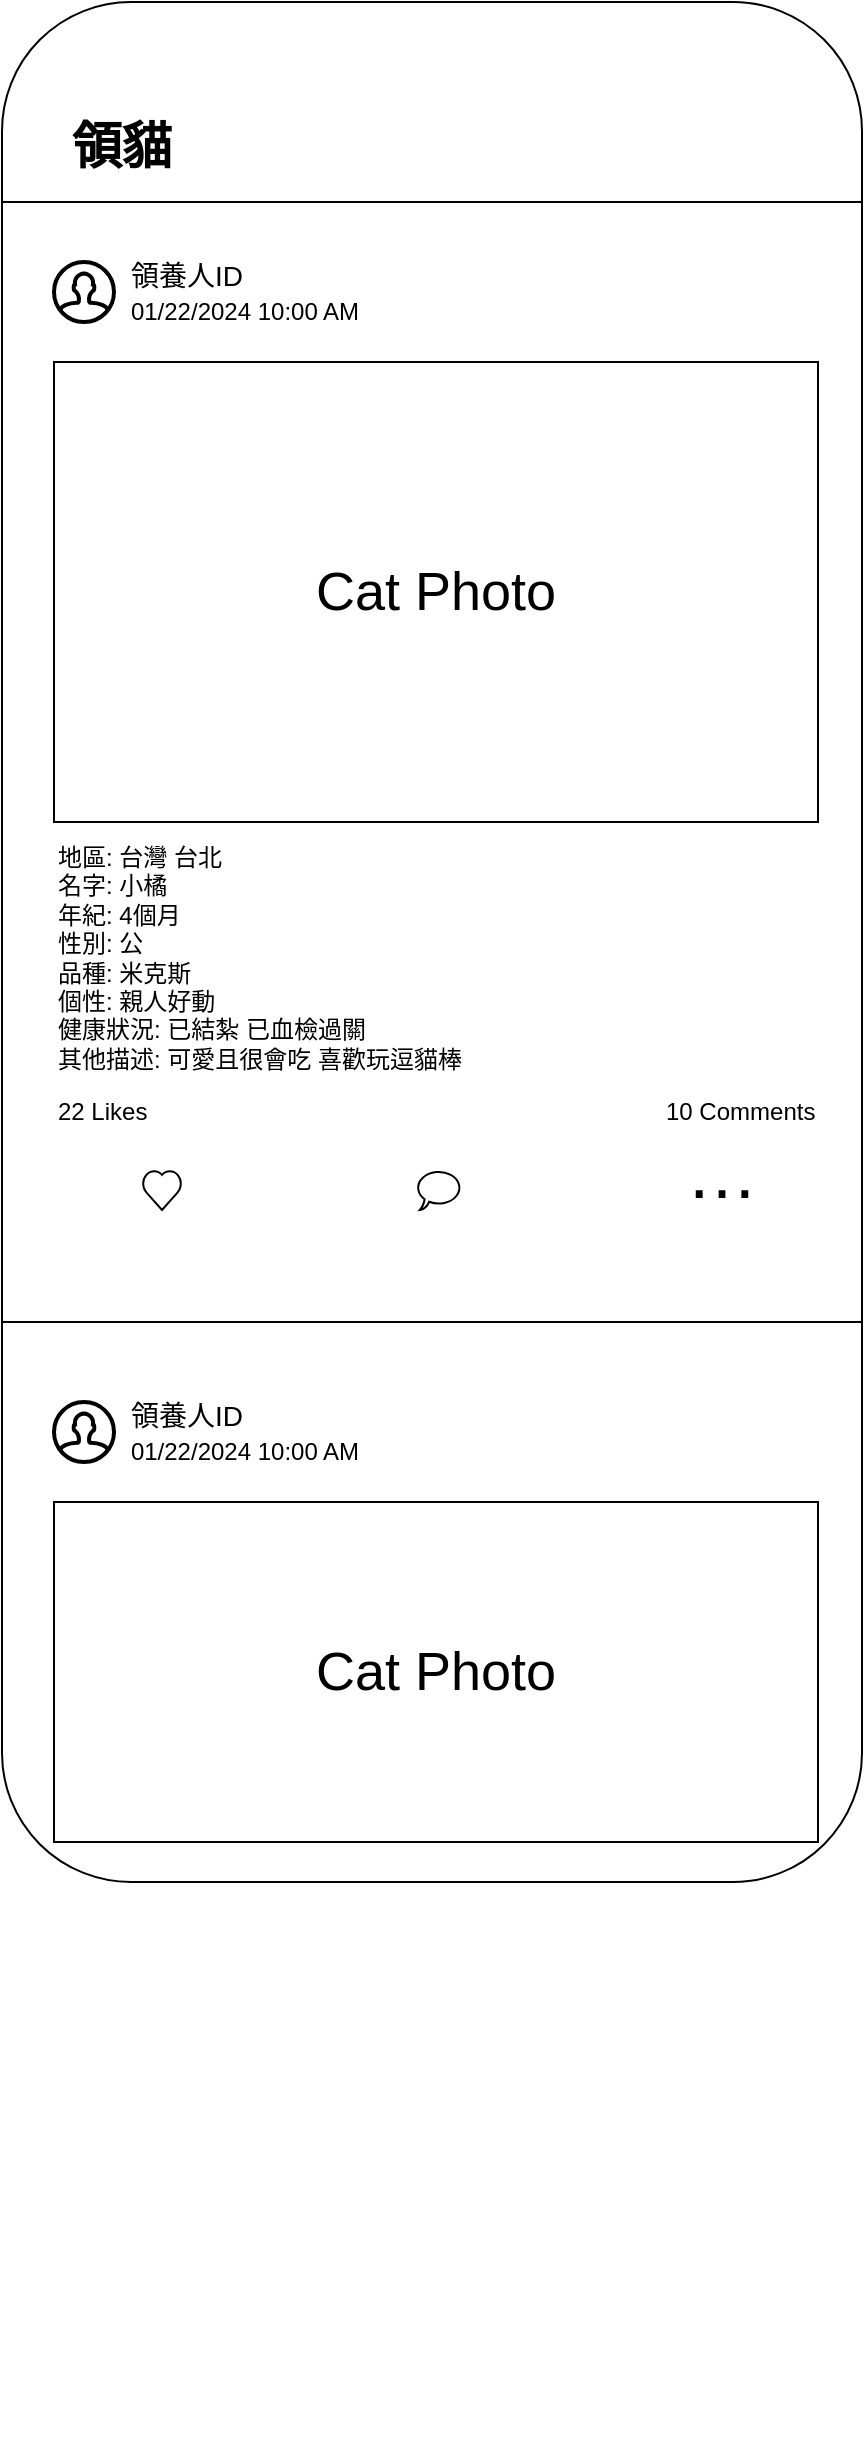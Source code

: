 <mxfile version="22.1.21" type="github" pages="2">
  <diagram id="QnVTmWq5xUba2y7RDh1D" name="UI/UX">
    <mxGraphModel dx="2230" dy="1186" grid="1" gridSize="10" guides="1" tooltips="1" connect="1" arrows="1" fold="1" page="0" pageScale="1" pageWidth="827" pageHeight="1169" math="0" shadow="0">
      <root>
        <mxCell id="0" />
        <mxCell id="1" parent="0" />
        <mxCell id="accKyd6x7aefpEtvY4uS-2" value="" style="rounded=1;whiteSpace=wrap;html=1;" vertex="1" parent="1">
          <mxGeometry x="-680" y="-160" width="430" height="940" as="geometry" />
        </mxCell>
        <mxCell id="accKyd6x7aefpEtvY4uS-23" value="" style="group" vertex="1" connectable="0" parent="1">
          <mxGeometry x="-680" y="510" width="430" height="560" as="geometry" />
        </mxCell>
        <mxCell id="accKyd6x7aefpEtvY4uS-25" value="&lt;font style=&quot;font-size: 27px;&quot;&gt;Cat Photo&lt;/font&gt;" style="rounded=0;whiteSpace=wrap;html=1;" vertex="1" parent="accKyd6x7aefpEtvY4uS-23">
          <mxGeometry x="26" y="80" width="382" height="170" as="geometry" />
        </mxCell>
        <mxCell id="accKyd6x7aefpEtvY4uS-26" value="" style="group" vertex="1" connectable="0" parent="accKyd6x7aefpEtvY4uS-23">
          <mxGeometry x="26" y="22" width="160" height="48" as="geometry" />
        </mxCell>
        <mxCell id="accKyd6x7aefpEtvY4uS-27" value="" style="html=1;verticalLabelPosition=bottom;align=center;labelBackgroundColor=#ffffff;verticalAlign=top;strokeWidth=2;strokeColor=#000000;shadow=0;dashed=0;shape=mxgraph.ios7.icons.user;" vertex="1" parent="accKyd6x7aefpEtvY4uS-26">
          <mxGeometry y="8" width="30" height="30" as="geometry" />
        </mxCell>
        <mxCell id="accKyd6x7aefpEtvY4uS-28" value="&lt;span style=&quot;font-size: 14px;&quot;&gt;領養人ID&lt;/span&gt;" style="text;html=1;strokeColor=none;fillColor=none;align=center;verticalAlign=middle;whiteSpace=wrap;rounded=0;" vertex="1" parent="accKyd6x7aefpEtvY4uS-26">
          <mxGeometry x="32" width="69" height="30" as="geometry" />
        </mxCell>
        <mxCell id="accKyd6x7aefpEtvY4uS-29" value="01/22/2024 10:00 AM" style="text;html=1;strokeColor=none;fillColor=none;align=center;verticalAlign=middle;whiteSpace=wrap;rounded=0;" vertex="1" parent="accKyd6x7aefpEtvY4uS-26">
          <mxGeometry x="31" y="18" width="129" height="30" as="geometry" />
        </mxCell>
        <mxCell id="accKyd6x7aefpEtvY4uS-3" value="&lt;h1 style=&quot;font-size: 25px;&quot;&gt;&lt;font style=&quot;font-size: 25px;&quot;&gt;領貓&lt;/font&gt;&lt;/h1&gt;&lt;p style=&quot;font-size: 25px;&quot;&gt;&lt;font style=&quot;font-size: 25px;&quot;&gt;.&lt;/font&gt;&lt;/p&gt;" style="text;html=1;strokeColor=none;fillColor=none;spacing=5;spacingTop=-20;whiteSpace=wrap;overflow=hidden;rounded=0;" vertex="1" parent="1">
          <mxGeometry x="-650" y="-110" width="190" height="50" as="geometry" />
        </mxCell>
        <mxCell id="accKyd6x7aefpEtvY4uS-22" value="" style="group" vertex="1" connectable="0" parent="1">
          <mxGeometry x="-680" y="-60" width="430" height="560" as="geometry" />
        </mxCell>
        <mxCell id="accKyd6x7aefpEtvY4uS-4" value="" style="rounded=0;whiteSpace=wrap;html=1;" vertex="1" parent="accKyd6x7aefpEtvY4uS-22">
          <mxGeometry width="430" height="560" as="geometry" />
        </mxCell>
        <mxCell id="accKyd6x7aefpEtvY4uS-9" value="&lt;font style=&quot;font-size: 27px;&quot;&gt;Cat Photo&lt;/font&gt;" style="rounded=0;whiteSpace=wrap;html=1;" vertex="1" parent="accKyd6x7aefpEtvY4uS-22">
          <mxGeometry x="26" y="80" width="382" height="230" as="geometry" />
        </mxCell>
        <mxCell id="accKyd6x7aefpEtvY4uS-10" value="" style="group" vertex="1" connectable="0" parent="accKyd6x7aefpEtvY4uS-22">
          <mxGeometry x="26" y="22" width="160" height="48" as="geometry" />
        </mxCell>
        <mxCell id="accKyd6x7aefpEtvY4uS-6" value="" style="html=1;verticalLabelPosition=bottom;align=center;labelBackgroundColor=#ffffff;verticalAlign=top;strokeWidth=2;strokeColor=#000000;shadow=0;dashed=0;shape=mxgraph.ios7.icons.user;" vertex="1" parent="accKyd6x7aefpEtvY4uS-10">
          <mxGeometry y="8" width="30" height="30" as="geometry" />
        </mxCell>
        <mxCell id="accKyd6x7aefpEtvY4uS-7" value="&lt;span style=&quot;font-size: 14px;&quot;&gt;領養人ID&lt;/span&gt;" style="text;html=1;strokeColor=none;fillColor=none;align=center;verticalAlign=middle;whiteSpace=wrap;rounded=0;" vertex="1" parent="accKyd6x7aefpEtvY4uS-10">
          <mxGeometry x="32" width="69" height="30" as="geometry" />
        </mxCell>
        <mxCell id="accKyd6x7aefpEtvY4uS-8" value="01/22/2024 10:00 AM" style="text;html=1;strokeColor=none;fillColor=none;align=center;verticalAlign=middle;whiteSpace=wrap;rounded=0;" vertex="1" parent="accKyd6x7aefpEtvY4uS-10">
          <mxGeometry x="31" y="18" width="129" height="30" as="geometry" />
        </mxCell>
        <mxCell id="accKyd6x7aefpEtvY4uS-12" value="地區: 台灣 台北&lt;br&gt;名字: 小橘&lt;br&gt;年紀: 4個月&lt;br&gt;性別: 公&lt;br&gt;品種: 米克斯&lt;br&gt;個性: 親人好動&lt;br&gt;健康狀況: 已結紮 已血檢過關&lt;br&gt;其他描述: 可愛且很會吃 喜歡玩逗貓棒" style="text;html=1;strokeColor=none;fillColor=none;align=left;verticalAlign=top;whiteSpace=wrap;rounded=0;" vertex="1" parent="accKyd6x7aefpEtvY4uS-22">
          <mxGeometry x="26" y="314" width="384" height="210" as="geometry" />
        </mxCell>
        <mxCell id="accKyd6x7aefpEtvY4uS-13" value="" style="shape=image;html=1;verticalAlign=top;verticalLabelPosition=bottom;labelBackgroundColor=#ffffff;imageAspect=0;aspect=fixed;image=https://cdn4.iconfinder.com/data/icons/developer-set-3/128/other-128.png;fontColor=#000000;" vertex="1" parent="accKyd6x7aefpEtvY4uS-22">
          <mxGeometry x="177" y="230" width="80" height="80" as="geometry" />
        </mxCell>
        <mxCell id="accKyd6x7aefpEtvY4uS-14" value="" style="verticalLabelPosition=bottom;verticalAlign=top;html=1;shape=mxgraph.basic.heart" vertex="1" parent="accKyd6x7aefpEtvY4uS-22">
          <mxGeometry x="70" y="484" width="20" height="20" as="geometry" />
        </mxCell>
        <mxCell id="accKyd6x7aefpEtvY4uS-15" value="" style="whiteSpace=wrap;html=1;shape=mxgraph.basic.oval_callout" vertex="1" parent="accKyd6x7aefpEtvY4uS-22">
          <mxGeometry x="207" y="484" width="23" height="20" as="geometry" />
        </mxCell>
        <mxCell id="accKyd6x7aefpEtvY4uS-19" value="…" style="text;html=1;strokeColor=none;fillColor=none;align=center;verticalAlign=middle;whiteSpace=wrap;rounded=0;fontSize=36;" vertex="1" parent="accKyd6x7aefpEtvY4uS-22">
          <mxGeometry x="330" y="470" width="60" height="30" as="geometry" />
        </mxCell>
        <mxCell id="accKyd6x7aefpEtvY4uS-20" value="22 Likes" style="text;html=1;strokeColor=none;fillColor=none;align=left;verticalAlign=middle;whiteSpace=wrap;rounded=0;" vertex="1" parent="accKyd6x7aefpEtvY4uS-22">
          <mxGeometry x="26" y="440" width="60" height="30" as="geometry" />
        </mxCell>
        <mxCell id="accKyd6x7aefpEtvY4uS-21" value="10 Comments" style="text;html=1;strokeColor=none;fillColor=none;align=left;verticalAlign=middle;whiteSpace=wrap;rounded=0;" vertex="1" parent="accKyd6x7aefpEtvY4uS-22">
          <mxGeometry x="330" y="440" width="90" height="30" as="geometry" />
        </mxCell>
      </root>
    </mxGraphModel>
  </diagram>
  <diagram name="第 1 页" id="7P2gLJj2t6BRb5E0uDaG">
    <mxGraphModel dx="2874" dy="1140" grid="1" gridSize="10" guides="1" tooltips="1" connect="1" arrows="1" fold="1" page="0" pageScale="1" pageWidth="827" pageHeight="1169" math="0" shadow="0">
      <root>
        <mxCell id="0" />
        <mxCell id="1" parent="0" />
        <mxCell id="zn3f3ubFX85JtZty8Hr9-1" value="Pool" style="swimlane;childLayout=stackLayout;resizeParent=1;resizeParentMax=0;horizontal=1;startSize=20;horizontalStack=0;html=1;" vertex="1" parent="1">
          <mxGeometry x="-540" y="180" width="480" height="380" as="geometry" />
        </mxCell>
        <mxCell id="zn3f3ubFX85JtZty8Hr9-2" value="Lane 1" style="swimlane;startSize=20;horizontal=0;html=1;" vertex="1" parent="zn3f3ubFX85JtZty8Hr9-1">
          <mxGeometry y="20" width="480" height="120" as="geometry" />
        </mxCell>
        <mxCell id="zn3f3ubFX85JtZty8Hr9-3" value="Lane 2" style="swimlane;startSize=20;horizontal=0;html=1;" vertex="1" parent="zn3f3ubFX85JtZty8Hr9-1">
          <mxGeometry y="140" width="480" height="120" as="geometry" />
        </mxCell>
        <mxCell id="zn3f3ubFX85JtZty8Hr9-4" value="Lane 3" style="swimlane;startSize=20;horizontal=0;html=1;" vertex="1" parent="zn3f3ubFX85JtZty8Hr9-1">
          <mxGeometry y="260" width="480" height="120" as="geometry" />
        </mxCell>
      </root>
    </mxGraphModel>
  </diagram>
</mxfile>
